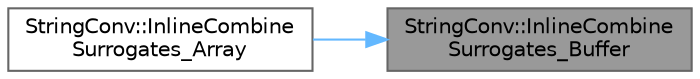 digraph "StringConv::InlineCombineSurrogates_Buffer"
{
 // INTERACTIVE_SVG=YES
 // LATEX_PDF_SIZE
  bgcolor="transparent";
  edge [fontname=Helvetica,fontsize=10,labelfontname=Helvetica,labelfontsize=10];
  node [fontname=Helvetica,fontsize=10,shape=box,height=0.2,width=0.4];
  rankdir="RL";
  Node1 [id="Node000001",label="StringConv::InlineCombine\lSurrogates_Buffer",height=0.2,width=0.4,color="gray40", fillcolor="grey60", style="filled", fontcolor="black",tooltip="Inline combine any UTF-16 surrogate pairs in the given null-terminated character buffer,..."];
  Node1 -> Node2 [id="edge1_Node000001_Node000002",dir="back",color="steelblue1",style="solid",tooltip=" "];
  Node2 [id="Node000002",label="StringConv::InlineCombine\lSurrogates_Array",height=0.2,width=0.4,color="grey40", fillcolor="white", style="filled",URL="$d5/dbd/namespaceStringConv.html#a255b65a66c8399050886036da13a2f17",tooltip="Inline combine any UTF-16 surrogate pairs in the given null-terminated TCHAR array."];
}
